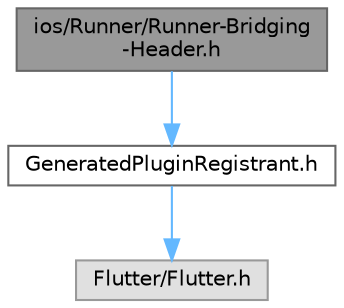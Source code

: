 digraph "ios/Runner/Runner-Bridging-Header.h"
{
 // LATEX_PDF_SIZE
  bgcolor="transparent";
  edge [fontname=Helvetica,fontsize=10,labelfontname=Helvetica,labelfontsize=10];
  node [fontname=Helvetica,fontsize=10,shape=box,height=0.2,width=0.4];
  Node1 [id="Node000001",label="ios/Runner/Runner-Bridging\l-Header.h",height=0.2,width=0.4,color="gray40", fillcolor="grey60", style="filled", fontcolor="black",tooltip=" "];
  Node1 -> Node2 [id="edge1_Node000001_Node000002",color="steelblue1",style="solid",tooltip=" "];
  Node2 [id="Node000002",label="GeneratedPluginRegistrant.h",height=0.2,width=0.4,color="grey40", fillcolor="white", style="filled",URL="$_generated_plugin_registrant_8h.html",tooltip=" "];
  Node2 -> Node3 [id="edge2_Node000002_Node000003",color="steelblue1",style="solid",tooltip=" "];
  Node3 [id="Node000003",label="Flutter/Flutter.h",height=0.2,width=0.4,color="grey60", fillcolor="#E0E0E0", style="filled",tooltip=" "];
}
